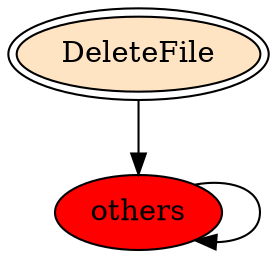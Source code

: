 digraph "./REPORTS/6110/API_PER_CATEGORY/DeleteFile.exe_2472_Files and I_O (Local file system)_API_per_Category_Transition_Matrix" {
	DeleteFile [label=DeleteFile fillcolor=bisque peripheries=2 style=filled]
	others [label=others fillcolor=red style=filled]
	DeleteFile -> others [label=""]
	others -> others [label=""]
}
